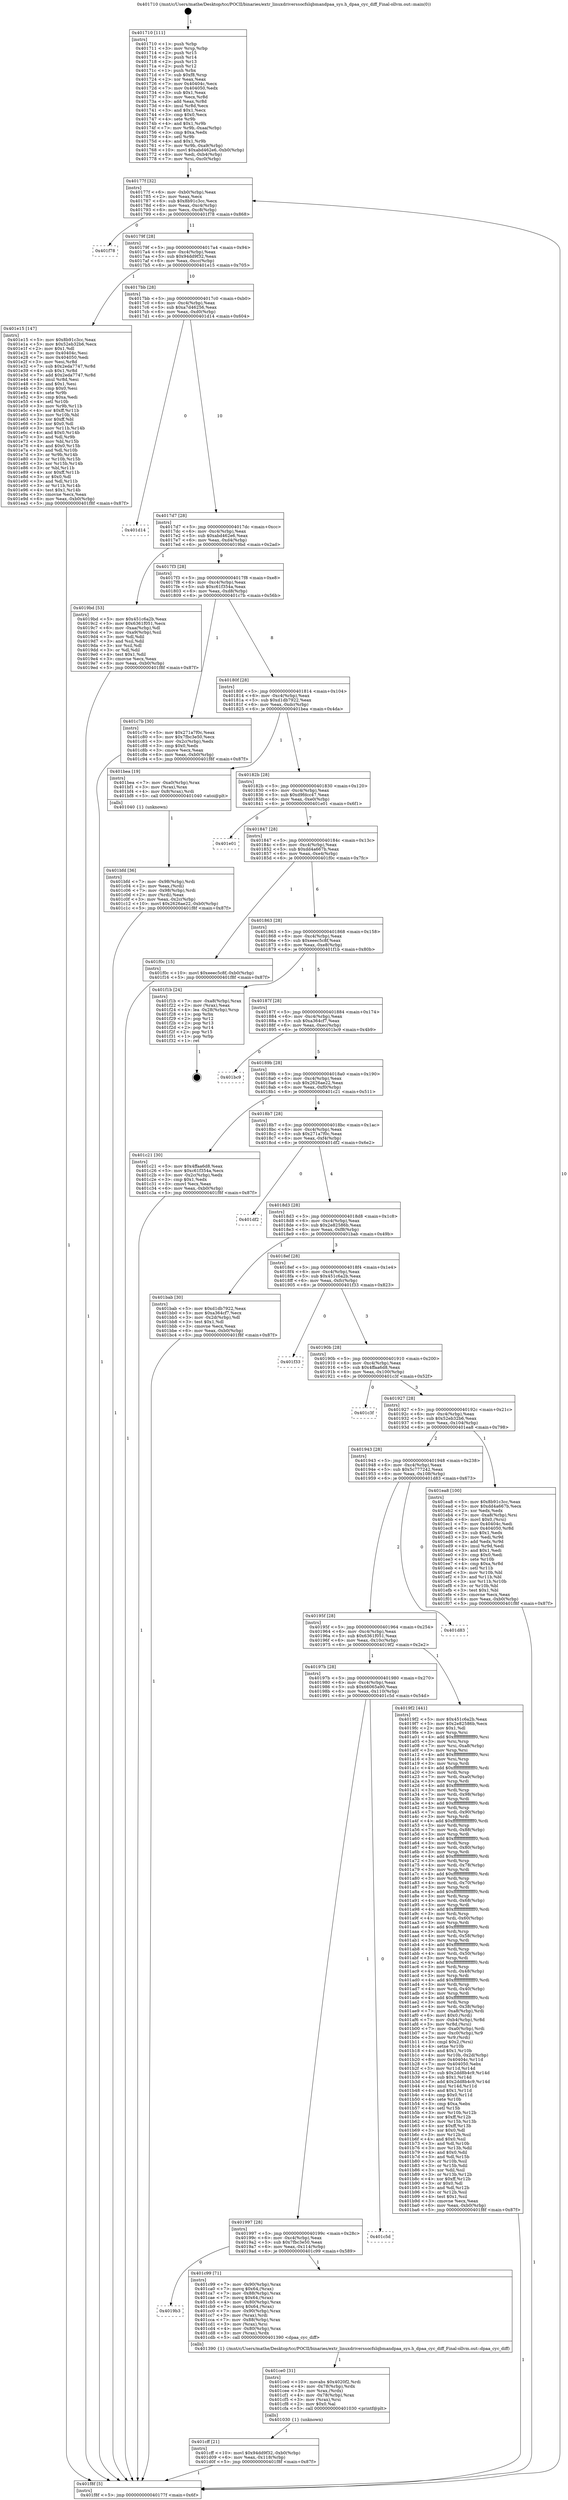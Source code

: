 digraph "0x401710" {
  label = "0x401710 (/mnt/c/Users/mathe/Desktop/tcc/POCII/binaries/extr_linuxdriverssocfslqbmandpaa_sys.h_dpaa_cyc_diff_Final-ollvm.out::main(0))"
  labelloc = "t"
  node[shape=record]

  Entry [label="",width=0.3,height=0.3,shape=circle,fillcolor=black,style=filled]
  "0x40177f" [label="{
     0x40177f [32]\l
     | [instrs]\l
     &nbsp;&nbsp;0x40177f \<+6\>: mov -0xb0(%rbp),%eax\l
     &nbsp;&nbsp;0x401785 \<+2\>: mov %eax,%ecx\l
     &nbsp;&nbsp;0x401787 \<+6\>: sub $0x8b91c3cc,%ecx\l
     &nbsp;&nbsp;0x40178d \<+6\>: mov %eax,-0xc4(%rbp)\l
     &nbsp;&nbsp;0x401793 \<+6\>: mov %ecx,-0xc8(%rbp)\l
     &nbsp;&nbsp;0x401799 \<+6\>: je 0000000000401f78 \<main+0x868\>\l
  }"]
  "0x401f78" [label="{
     0x401f78\l
  }", style=dashed]
  "0x40179f" [label="{
     0x40179f [28]\l
     | [instrs]\l
     &nbsp;&nbsp;0x40179f \<+5\>: jmp 00000000004017a4 \<main+0x94\>\l
     &nbsp;&nbsp;0x4017a4 \<+6\>: mov -0xc4(%rbp),%eax\l
     &nbsp;&nbsp;0x4017aa \<+5\>: sub $0x94dd9f32,%eax\l
     &nbsp;&nbsp;0x4017af \<+6\>: mov %eax,-0xcc(%rbp)\l
     &nbsp;&nbsp;0x4017b5 \<+6\>: je 0000000000401e15 \<main+0x705\>\l
  }"]
  Exit [label="",width=0.3,height=0.3,shape=circle,fillcolor=black,style=filled,peripheries=2]
  "0x401e15" [label="{
     0x401e15 [147]\l
     | [instrs]\l
     &nbsp;&nbsp;0x401e15 \<+5\>: mov $0x8b91c3cc,%eax\l
     &nbsp;&nbsp;0x401e1a \<+5\>: mov $0x52eb32b6,%ecx\l
     &nbsp;&nbsp;0x401e1f \<+2\>: mov $0x1,%dl\l
     &nbsp;&nbsp;0x401e21 \<+7\>: mov 0x40404c,%esi\l
     &nbsp;&nbsp;0x401e28 \<+7\>: mov 0x404050,%edi\l
     &nbsp;&nbsp;0x401e2f \<+3\>: mov %esi,%r8d\l
     &nbsp;&nbsp;0x401e32 \<+7\>: sub $0x2eda7747,%r8d\l
     &nbsp;&nbsp;0x401e39 \<+4\>: sub $0x1,%r8d\l
     &nbsp;&nbsp;0x401e3d \<+7\>: add $0x2eda7747,%r8d\l
     &nbsp;&nbsp;0x401e44 \<+4\>: imul %r8d,%esi\l
     &nbsp;&nbsp;0x401e48 \<+3\>: and $0x1,%esi\l
     &nbsp;&nbsp;0x401e4b \<+3\>: cmp $0x0,%esi\l
     &nbsp;&nbsp;0x401e4e \<+4\>: sete %r9b\l
     &nbsp;&nbsp;0x401e52 \<+3\>: cmp $0xa,%edi\l
     &nbsp;&nbsp;0x401e55 \<+4\>: setl %r10b\l
     &nbsp;&nbsp;0x401e59 \<+3\>: mov %r9b,%r11b\l
     &nbsp;&nbsp;0x401e5c \<+4\>: xor $0xff,%r11b\l
     &nbsp;&nbsp;0x401e60 \<+3\>: mov %r10b,%bl\l
     &nbsp;&nbsp;0x401e63 \<+3\>: xor $0xff,%bl\l
     &nbsp;&nbsp;0x401e66 \<+3\>: xor $0x0,%dl\l
     &nbsp;&nbsp;0x401e69 \<+3\>: mov %r11b,%r14b\l
     &nbsp;&nbsp;0x401e6c \<+4\>: and $0x0,%r14b\l
     &nbsp;&nbsp;0x401e70 \<+3\>: and %dl,%r9b\l
     &nbsp;&nbsp;0x401e73 \<+3\>: mov %bl,%r15b\l
     &nbsp;&nbsp;0x401e76 \<+4\>: and $0x0,%r15b\l
     &nbsp;&nbsp;0x401e7a \<+3\>: and %dl,%r10b\l
     &nbsp;&nbsp;0x401e7d \<+3\>: or %r9b,%r14b\l
     &nbsp;&nbsp;0x401e80 \<+3\>: or %r10b,%r15b\l
     &nbsp;&nbsp;0x401e83 \<+3\>: xor %r15b,%r14b\l
     &nbsp;&nbsp;0x401e86 \<+3\>: or %bl,%r11b\l
     &nbsp;&nbsp;0x401e89 \<+4\>: xor $0xff,%r11b\l
     &nbsp;&nbsp;0x401e8d \<+3\>: or $0x0,%dl\l
     &nbsp;&nbsp;0x401e90 \<+3\>: and %dl,%r11b\l
     &nbsp;&nbsp;0x401e93 \<+3\>: or %r11b,%r14b\l
     &nbsp;&nbsp;0x401e96 \<+4\>: test $0x1,%r14b\l
     &nbsp;&nbsp;0x401e9a \<+3\>: cmovne %ecx,%eax\l
     &nbsp;&nbsp;0x401e9d \<+6\>: mov %eax,-0xb0(%rbp)\l
     &nbsp;&nbsp;0x401ea3 \<+5\>: jmp 0000000000401f8f \<main+0x87f\>\l
  }"]
  "0x4017bb" [label="{
     0x4017bb [28]\l
     | [instrs]\l
     &nbsp;&nbsp;0x4017bb \<+5\>: jmp 00000000004017c0 \<main+0xb0\>\l
     &nbsp;&nbsp;0x4017c0 \<+6\>: mov -0xc4(%rbp),%eax\l
     &nbsp;&nbsp;0x4017c6 \<+5\>: sub $0xa7d46256,%eax\l
     &nbsp;&nbsp;0x4017cb \<+6\>: mov %eax,-0xd0(%rbp)\l
     &nbsp;&nbsp;0x4017d1 \<+6\>: je 0000000000401d14 \<main+0x604\>\l
  }"]
  "0x401cff" [label="{
     0x401cff [21]\l
     | [instrs]\l
     &nbsp;&nbsp;0x401cff \<+10\>: movl $0x94dd9f32,-0xb0(%rbp)\l
     &nbsp;&nbsp;0x401d09 \<+6\>: mov %eax,-0x118(%rbp)\l
     &nbsp;&nbsp;0x401d0f \<+5\>: jmp 0000000000401f8f \<main+0x87f\>\l
  }"]
  "0x401d14" [label="{
     0x401d14\l
  }", style=dashed]
  "0x4017d7" [label="{
     0x4017d7 [28]\l
     | [instrs]\l
     &nbsp;&nbsp;0x4017d7 \<+5\>: jmp 00000000004017dc \<main+0xcc\>\l
     &nbsp;&nbsp;0x4017dc \<+6\>: mov -0xc4(%rbp),%eax\l
     &nbsp;&nbsp;0x4017e2 \<+5\>: sub $0xabd462e6,%eax\l
     &nbsp;&nbsp;0x4017e7 \<+6\>: mov %eax,-0xd4(%rbp)\l
     &nbsp;&nbsp;0x4017ed \<+6\>: je 00000000004019bd \<main+0x2ad\>\l
  }"]
  "0x401ce0" [label="{
     0x401ce0 [31]\l
     | [instrs]\l
     &nbsp;&nbsp;0x401ce0 \<+10\>: movabs $0x4020f2,%rdi\l
     &nbsp;&nbsp;0x401cea \<+4\>: mov -0x78(%rbp),%rdx\l
     &nbsp;&nbsp;0x401cee \<+3\>: mov %rax,(%rdx)\l
     &nbsp;&nbsp;0x401cf1 \<+4\>: mov -0x78(%rbp),%rax\l
     &nbsp;&nbsp;0x401cf5 \<+3\>: mov (%rax),%rsi\l
     &nbsp;&nbsp;0x401cf8 \<+2\>: mov $0x0,%al\l
     &nbsp;&nbsp;0x401cfa \<+5\>: call 0000000000401030 \<printf@plt\>\l
     | [calls]\l
     &nbsp;&nbsp;0x401030 \{1\} (unknown)\l
  }"]
  "0x4019bd" [label="{
     0x4019bd [53]\l
     | [instrs]\l
     &nbsp;&nbsp;0x4019bd \<+5\>: mov $0x451c6a2b,%eax\l
     &nbsp;&nbsp;0x4019c2 \<+5\>: mov $0x6361f051,%ecx\l
     &nbsp;&nbsp;0x4019c7 \<+6\>: mov -0xaa(%rbp),%dl\l
     &nbsp;&nbsp;0x4019cd \<+7\>: mov -0xa9(%rbp),%sil\l
     &nbsp;&nbsp;0x4019d4 \<+3\>: mov %dl,%dil\l
     &nbsp;&nbsp;0x4019d7 \<+3\>: and %sil,%dil\l
     &nbsp;&nbsp;0x4019da \<+3\>: xor %sil,%dl\l
     &nbsp;&nbsp;0x4019dd \<+3\>: or %dl,%dil\l
     &nbsp;&nbsp;0x4019e0 \<+4\>: test $0x1,%dil\l
     &nbsp;&nbsp;0x4019e4 \<+3\>: cmovne %ecx,%eax\l
     &nbsp;&nbsp;0x4019e7 \<+6\>: mov %eax,-0xb0(%rbp)\l
     &nbsp;&nbsp;0x4019ed \<+5\>: jmp 0000000000401f8f \<main+0x87f\>\l
  }"]
  "0x4017f3" [label="{
     0x4017f3 [28]\l
     | [instrs]\l
     &nbsp;&nbsp;0x4017f3 \<+5\>: jmp 00000000004017f8 \<main+0xe8\>\l
     &nbsp;&nbsp;0x4017f8 \<+6\>: mov -0xc4(%rbp),%eax\l
     &nbsp;&nbsp;0x4017fe \<+5\>: sub $0xc61f354a,%eax\l
     &nbsp;&nbsp;0x401803 \<+6\>: mov %eax,-0xd8(%rbp)\l
     &nbsp;&nbsp;0x401809 \<+6\>: je 0000000000401c7b \<main+0x56b\>\l
  }"]
  "0x401f8f" [label="{
     0x401f8f [5]\l
     | [instrs]\l
     &nbsp;&nbsp;0x401f8f \<+5\>: jmp 000000000040177f \<main+0x6f\>\l
  }"]
  "0x401710" [label="{
     0x401710 [111]\l
     | [instrs]\l
     &nbsp;&nbsp;0x401710 \<+1\>: push %rbp\l
     &nbsp;&nbsp;0x401711 \<+3\>: mov %rsp,%rbp\l
     &nbsp;&nbsp;0x401714 \<+2\>: push %r15\l
     &nbsp;&nbsp;0x401716 \<+2\>: push %r14\l
     &nbsp;&nbsp;0x401718 \<+2\>: push %r13\l
     &nbsp;&nbsp;0x40171a \<+2\>: push %r12\l
     &nbsp;&nbsp;0x40171c \<+1\>: push %rbx\l
     &nbsp;&nbsp;0x40171d \<+7\>: sub $0xf8,%rsp\l
     &nbsp;&nbsp;0x401724 \<+2\>: xor %eax,%eax\l
     &nbsp;&nbsp;0x401726 \<+7\>: mov 0x40404c,%ecx\l
     &nbsp;&nbsp;0x40172d \<+7\>: mov 0x404050,%edx\l
     &nbsp;&nbsp;0x401734 \<+3\>: sub $0x1,%eax\l
     &nbsp;&nbsp;0x401737 \<+3\>: mov %ecx,%r8d\l
     &nbsp;&nbsp;0x40173a \<+3\>: add %eax,%r8d\l
     &nbsp;&nbsp;0x40173d \<+4\>: imul %r8d,%ecx\l
     &nbsp;&nbsp;0x401741 \<+3\>: and $0x1,%ecx\l
     &nbsp;&nbsp;0x401744 \<+3\>: cmp $0x0,%ecx\l
     &nbsp;&nbsp;0x401747 \<+4\>: sete %r9b\l
     &nbsp;&nbsp;0x40174b \<+4\>: and $0x1,%r9b\l
     &nbsp;&nbsp;0x40174f \<+7\>: mov %r9b,-0xaa(%rbp)\l
     &nbsp;&nbsp;0x401756 \<+3\>: cmp $0xa,%edx\l
     &nbsp;&nbsp;0x401759 \<+4\>: setl %r9b\l
     &nbsp;&nbsp;0x40175d \<+4\>: and $0x1,%r9b\l
     &nbsp;&nbsp;0x401761 \<+7\>: mov %r9b,-0xa9(%rbp)\l
     &nbsp;&nbsp;0x401768 \<+10\>: movl $0xabd462e6,-0xb0(%rbp)\l
     &nbsp;&nbsp;0x401772 \<+6\>: mov %edi,-0xb4(%rbp)\l
     &nbsp;&nbsp;0x401778 \<+7\>: mov %rsi,-0xc0(%rbp)\l
  }"]
  "0x4019b3" [label="{
     0x4019b3\l
  }", style=dashed]
  "0x401c7b" [label="{
     0x401c7b [30]\l
     | [instrs]\l
     &nbsp;&nbsp;0x401c7b \<+5\>: mov $0x271a7f0c,%eax\l
     &nbsp;&nbsp;0x401c80 \<+5\>: mov $0x7fbc3e50,%ecx\l
     &nbsp;&nbsp;0x401c85 \<+3\>: mov -0x2c(%rbp),%edx\l
     &nbsp;&nbsp;0x401c88 \<+3\>: cmp $0x0,%edx\l
     &nbsp;&nbsp;0x401c8b \<+3\>: cmove %ecx,%eax\l
     &nbsp;&nbsp;0x401c8e \<+6\>: mov %eax,-0xb0(%rbp)\l
     &nbsp;&nbsp;0x401c94 \<+5\>: jmp 0000000000401f8f \<main+0x87f\>\l
  }"]
  "0x40180f" [label="{
     0x40180f [28]\l
     | [instrs]\l
     &nbsp;&nbsp;0x40180f \<+5\>: jmp 0000000000401814 \<main+0x104\>\l
     &nbsp;&nbsp;0x401814 \<+6\>: mov -0xc4(%rbp),%eax\l
     &nbsp;&nbsp;0x40181a \<+5\>: sub $0xd1db7922,%eax\l
     &nbsp;&nbsp;0x40181f \<+6\>: mov %eax,-0xdc(%rbp)\l
     &nbsp;&nbsp;0x401825 \<+6\>: je 0000000000401bea \<main+0x4da\>\l
  }"]
  "0x401c99" [label="{
     0x401c99 [71]\l
     | [instrs]\l
     &nbsp;&nbsp;0x401c99 \<+7\>: mov -0x90(%rbp),%rax\l
     &nbsp;&nbsp;0x401ca0 \<+7\>: movq $0x64,(%rax)\l
     &nbsp;&nbsp;0x401ca7 \<+7\>: mov -0x88(%rbp),%rax\l
     &nbsp;&nbsp;0x401cae \<+7\>: movq $0x64,(%rax)\l
     &nbsp;&nbsp;0x401cb5 \<+4\>: mov -0x80(%rbp),%rax\l
     &nbsp;&nbsp;0x401cb9 \<+7\>: movq $0x64,(%rax)\l
     &nbsp;&nbsp;0x401cc0 \<+7\>: mov -0x90(%rbp),%rax\l
     &nbsp;&nbsp;0x401cc7 \<+3\>: mov (%rax),%rdi\l
     &nbsp;&nbsp;0x401cca \<+7\>: mov -0x88(%rbp),%rax\l
     &nbsp;&nbsp;0x401cd1 \<+3\>: mov (%rax),%rsi\l
     &nbsp;&nbsp;0x401cd4 \<+4\>: mov -0x80(%rbp),%rax\l
     &nbsp;&nbsp;0x401cd8 \<+3\>: mov (%rax),%rdx\l
     &nbsp;&nbsp;0x401cdb \<+5\>: call 0000000000401390 \<dpaa_cyc_diff\>\l
     | [calls]\l
     &nbsp;&nbsp;0x401390 \{1\} (/mnt/c/Users/mathe/Desktop/tcc/POCII/binaries/extr_linuxdriverssocfslqbmandpaa_sys.h_dpaa_cyc_diff_Final-ollvm.out::dpaa_cyc_diff)\l
  }"]
  "0x401bea" [label="{
     0x401bea [19]\l
     | [instrs]\l
     &nbsp;&nbsp;0x401bea \<+7\>: mov -0xa0(%rbp),%rax\l
     &nbsp;&nbsp;0x401bf1 \<+3\>: mov (%rax),%rax\l
     &nbsp;&nbsp;0x401bf4 \<+4\>: mov 0x8(%rax),%rdi\l
     &nbsp;&nbsp;0x401bf8 \<+5\>: call 0000000000401040 \<atoi@plt\>\l
     | [calls]\l
     &nbsp;&nbsp;0x401040 \{1\} (unknown)\l
  }"]
  "0x40182b" [label="{
     0x40182b [28]\l
     | [instrs]\l
     &nbsp;&nbsp;0x40182b \<+5\>: jmp 0000000000401830 \<main+0x120\>\l
     &nbsp;&nbsp;0x401830 \<+6\>: mov -0xc4(%rbp),%eax\l
     &nbsp;&nbsp;0x401836 \<+5\>: sub $0xd9fdcc47,%eax\l
     &nbsp;&nbsp;0x40183b \<+6\>: mov %eax,-0xe0(%rbp)\l
     &nbsp;&nbsp;0x401841 \<+6\>: je 0000000000401e01 \<main+0x6f1\>\l
  }"]
  "0x401997" [label="{
     0x401997 [28]\l
     | [instrs]\l
     &nbsp;&nbsp;0x401997 \<+5\>: jmp 000000000040199c \<main+0x28c\>\l
     &nbsp;&nbsp;0x40199c \<+6\>: mov -0xc4(%rbp),%eax\l
     &nbsp;&nbsp;0x4019a2 \<+5\>: sub $0x7fbc3e50,%eax\l
     &nbsp;&nbsp;0x4019a7 \<+6\>: mov %eax,-0x114(%rbp)\l
     &nbsp;&nbsp;0x4019ad \<+6\>: je 0000000000401c99 \<main+0x589\>\l
  }"]
  "0x401e01" [label="{
     0x401e01\l
  }", style=dashed]
  "0x401847" [label="{
     0x401847 [28]\l
     | [instrs]\l
     &nbsp;&nbsp;0x401847 \<+5\>: jmp 000000000040184c \<main+0x13c\>\l
     &nbsp;&nbsp;0x40184c \<+6\>: mov -0xc4(%rbp),%eax\l
     &nbsp;&nbsp;0x401852 \<+5\>: sub $0xdd4a667b,%eax\l
     &nbsp;&nbsp;0x401857 \<+6\>: mov %eax,-0xe4(%rbp)\l
     &nbsp;&nbsp;0x40185d \<+6\>: je 0000000000401f0c \<main+0x7fc\>\l
  }"]
  "0x401c5d" [label="{
     0x401c5d\l
  }", style=dashed]
  "0x401f0c" [label="{
     0x401f0c [15]\l
     | [instrs]\l
     &nbsp;&nbsp;0x401f0c \<+10\>: movl $0xeeec5c8f,-0xb0(%rbp)\l
     &nbsp;&nbsp;0x401f16 \<+5\>: jmp 0000000000401f8f \<main+0x87f\>\l
  }"]
  "0x401863" [label="{
     0x401863 [28]\l
     | [instrs]\l
     &nbsp;&nbsp;0x401863 \<+5\>: jmp 0000000000401868 \<main+0x158\>\l
     &nbsp;&nbsp;0x401868 \<+6\>: mov -0xc4(%rbp),%eax\l
     &nbsp;&nbsp;0x40186e \<+5\>: sub $0xeeec5c8f,%eax\l
     &nbsp;&nbsp;0x401873 \<+6\>: mov %eax,-0xe8(%rbp)\l
     &nbsp;&nbsp;0x401879 \<+6\>: je 0000000000401f1b \<main+0x80b\>\l
  }"]
  "0x401bfd" [label="{
     0x401bfd [36]\l
     | [instrs]\l
     &nbsp;&nbsp;0x401bfd \<+7\>: mov -0x98(%rbp),%rdi\l
     &nbsp;&nbsp;0x401c04 \<+2\>: mov %eax,(%rdi)\l
     &nbsp;&nbsp;0x401c06 \<+7\>: mov -0x98(%rbp),%rdi\l
     &nbsp;&nbsp;0x401c0d \<+2\>: mov (%rdi),%eax\l
     &nbsp;&nbsp;0x401c0f \<+3\>: mov %eax,-0x2c(%rbp)\l
     &nbsp;&nbsp;0x401c12 \<+10\>: movl $0x2626ae22,-0xb0(%rbp)\l
     &nbsp;&nbsp;0x401c1c \<+5\>: jmp 0000000000401f8f \<main+0x87f\>\l
  }"]
  "0x401f1b" [label="{
     0x401f1b [24]\l
     | [instrs]\l
     &nbsp;&nbsp;0x401f1b \<+7\>: mov -0xa8(%rbp),%rax\l
     &nbsp;&nbsp;0x401f22 \<+2\>: mov (%rax),%eax\l
     &nbsp;&nbsp;0x401f24 \<+4\>: lea -0x28(%rbp),%rsp\l
     &nbsp;&nbsp;0x401f28 \<+1\>: pop %rbx\l
     &nbsp;&nbsp;0x401f29 \<+2\>: pop %r12\l
     &nbsp;&nbsp;0x401f2b \<+2\>: pop %r13\l
     &nbsp;&nbsp;0x401f2d \<+2\>: pop %r14\l
     &nbsp;&nbsp;0x401f2f \<+2\>: pop %r15\l
     &nbsp;&nbsp;0x401f31 \<+1\>: pop %rbp\l
     &nbsp;&nbsp;0x401f32 \<+1\>: ret\l
  }"]
  "0x40187f" [label="{
     0x40187f [28]\l
     | [instrs]\l
     &nbsp;&nbsp;0x40187f \<+5\>: jmp 0000000000401884 \<main+0x174\>\l
     &nbsp;&nbsp;0x401884 \<+6\>: mov -0xc4(%rbp),%eax\l
     &nbsp;&nbsp;0x40188a \<+5\>: sub $0xa364cf7,%eax\l
     &nbsp;&nbsp;0x40188f \<+6\>: mov %eax,-0xec(%rbp)\l
     &nbsp;&nbsp;0x401895 \<+6\>: je 0000000000401bc9 \<main+0x4b9\>\l
  }"]
  "0x40197b" [label="{
     0x40197b [28]\l
     | [instrs]\l
     &nbsp;&nbsp;0x40197b \<+5\>: jmp 0000000000401980 \<main+0x270\>\l
     &nbsp;&nbsp;0x401980 \<+6\>: mov -0xc4(%rbp),%eax\l
     &nbsp;&nbsp;0x401986 \<+5\>: sub $0x66065a90,%eax\l
     &nbsp;&nbsp;0x40198b \<+6\>: mov %eax,-0x110(%rbp)\l
     &nbsp;&nbsp;0x401991 \<+6\>: je 0000000000401c5d \<main+0x54d\>\l
  }"]
  "0x401bc9" [label="{
     0x401bc9\l
  }", style=dashed]
  "0x40189b" [label="{
     0x40189b [28]\l
     | [instrs]\l
     &nbsp;&nbsp;0x40189b \<+5\>: jmp 00000000004018a0 \<main+0x190\>\l
     &nbsp;&nbsp;0x4018a0 \<+6\>: mov -0xc4(%rbp),%eax\l
     &nbsp;&nbsp;0x4018a6 \<+5\>: sub $0x2626ae22,%eax\l
     &nbsp;&nbsp;0x4018ab \<+6\>: mov %eax,-0xf0(%rbp)\l
     &nbsp;&nbsp;0x4018b1 \<+6\>: je 0000000000401c21 \<main+0x511\>\l
  }"]
  "0x4019f2" [label="{
     0x4019f2 [441]\l
     | [instrs]\l
     &nbsp;&nbsp;0x4019f2 \<+5\>: mov $0x451c6a2b,%eax\l
     &nbsp;&nbsp;0x4019f7 \<+5\>: mov $0x2e82586b,%ecx\l
     &nbsp;&nbsp;0x4019fc \<+2\>: mov $0x1,%dl\l
     &nbsp;&nbsp;0x4019fe \<+3\>: mov %rsp,%rsi\l
     &nbsp;&nbsp;0x401a01 \<+4\>: add $0xfffffffffffffff0,%rsi\l
     &nbsp;&nbsp;0x401a05 \<+3\>: mov %rsi,%rsp\l
     &nbsp;&nbsp;0x401a08 \<+7\>: mov %rsi,-0xa8(%rbp)\l
     &nbsp;&nbsp;0x401a0f \<+3\>: mov %rsp,%rsi\l
     &nbsp;&nbsp;0x401a12 \<+4\>: add $0xfffffffffffffff0,%rsi\l
     &nbsp;&nbsp;0x401a16 \<+3\>: mov %rsi,%rsp\l
     &nbsp;&nbsp;0x401a19 \<+3\>: mov %rsp,%rdi\l
     &nbsp;&nbsp;0x401a1c \<+4\>: add $0xfffffffffffffff0,%rdi\l
     &nbsp;&nbsp;0x401a20 \<+3\>: mov %rdi,%rsp\l
     &nbsp;&nbsp;0x401a23 \<+7\>: mov %rdi,-0xa0(%rbp)\l
     &nbsp;&nbsp;0x401a2a \<+3\>: mov %rsp,%rdi\l
     &nbsp;&nbsp;0x401a2d \<+4\>: add $0xfffffffffffffff0,%rdi\l
     &nbsp;&nbsp;0x401a31 \<+3\>: mov %rdi,%rsp\l
     &nbsp;&nbsp;0x401a34 \<+7\>: mov %rdi,-0x98(%rbp)\l
     &nbsp;&nbsp;0x401a3b \<+3\>: mov %rsp,%rdi\l
     &nbsp;&nbsp;0x401a3e \<+4\>: add $0xfffffffffffffff0,%rdi\l
     &nbsp;&nbsp;0x401a42 \<+3\>: mov %rdi,%rsp\l
     &nbsp;&nbsp;0x401a45 \<+7\>: mov %rdi,-0x90(%rbp)\l
     &nbsp;&nbsp;0x401a4c \<+3\>: mov %rsp,%rdi\l
     &nbsp;&nbsp;0x401a4f \<+4\>: add $0xfffffffffffffff0,%rdi\l
     &nbsp;&nbsp;0x401a53 \<+3\>: mov %rdi,%rsp\l
     &nbsp;&nbsp;0x401a56 \<+7\>: mov %rdi,-0x88(%rbp)\l
     &nbsp;&nbsp;0x401a5d \<+3\>: mov %rsp,%rdi\l
     &nbsp;&nbsp;0x401a60 \<+4\>: add $0xfffffffffffffff0,%rdi\l
     &nbsp;&nbsp;0x401a64 \<+3\>: mov %rdi,%rsp\l
     &nbsp;&nbsp;0x401a67 \<+4\>: mov %rdi,-0x80(%rbp)\l
     &nbsp;&nbsp;0x401a6b \<+3\>: mov %rsp,%rdi\l
     &nbsp;&nbsp;0x401a6e \<+4\>: add $0xfffffffffffffff0,%rdi\l
     &nbsp;&nbsp;0x401a72 \<+3\>: mov %rdi,%rsp\l
     &nbsp;&nbsp;0x401a75 \<+4\>: mov %rdi,-0x78(%rbp)\l
     &nbsp;&nbsp;0x401a79 \<+3\>: mov %rsp,%rdi\l
     &nbsp;&nbsp;0x401a7c \<+4\>: add $0xfffffffffffffff0,%rdi\l
     &nbsp;&nbsp;0x401a80 \<+3\>: mov %rdi,%rsp\l
     &nbsp;&nbsp;0x401a83 \<+4\>: mov %rdi,-0x70(%rbp)\l
     &nbsp;&nbsp;0x401a87 \<+3\>: mov %rsp,%rdi\l
     &nbsp;&nbsp;0x401a8a \<+4\>: add $0xfffffffffffffff0,%rdi\l
     &nbsp;&nbsp;0x401a8e \<+3\>: mov %rdi,%rsp\l
     &nbsp;&nbsp;0x401a91 \<+4\>: mov %rdi,-0x68(%rbp)\l
     &nbsp;&nbsp;0x401a95 \<+3\>: mov %rsp,%rdi\l
     &nbsp;&nbsp;0x401a98 \<+4\>: add $0xfffffffffffffff0,%rdi\l
     &nbsp;&nbsp;0x401a9c \<+3\>: mov %rdi,%rsp\l
     &nbsp;&nbsp;0x401a9f \<+4\>: mov %rdi,-0x60(%rbp)\l
     &nbsp;&nbsp;0x401aa3 \<+3\>: mov %rsp,%rdi\l
     &nbsp;&nbsp;0x401aa6 \<+4\>: add $0xfffffffffffffff0,%rdi\l
     &nbsp;&nbsp;0x401aaa \<+3\>: mov %rdi,%rsp\l
     &nbsp;&nbsp;0x401aad \<+4\>: mov %rdi,-0x58(%rbp)\l
     &nbsp;&nbsp;0x401ab1 \<+3\>: mov %rsp,%rdi\l
     &nbsp;&nbsp;0x401ab4 \<+4\>: add $0xfffffffffffffff0,%rdi\l
     &nbsp;&nbsp;0x401ab8 \<+3\>: mov %rdi,%rsp\l
     &nbsp;&nbsp;0x401abb \<+4\>: mov %rdi,-0x50(%rbp)\l
     &nbsp;&nbsp;0x401abf \<+3\>: mov %rsp,%rdi\l
     &nbsp;&nbsp;0x401ac2 \<+4\>: add $0xfffffffffffffff0,%rdi\l
     &nbsp;&nbsp;0x401ac6 \<+3\>: mov %rdi,%rsp\l
     &nbsp;&nbsp;0x401ac9 \<+4\>: mov %rdi,-0x48(%rbp)\l
     &nbsp;&nbsp;0x401acd \<+3\>: mov %rsp,%rdi\l
     &nbsp;&nbsp;0x401ad0 \<+4\>: add $0xfffffffffffffff0,%rdi\l
     &nbsp;&nbsp;0x401ad4 \<+3\>: mov %rdi,%rsp\l
     &nbsp;&nbsp;0x401ad7 \<+4\>: mov %rdi,-0x40(%rbp)\l
     &nbsp;&nbsp;0x401adb \<+3\>: mov %rsp,%rdi\l
     &nbsp;&nbsp;0x401ade \<+4\>: add $0xfffffffffffffff0,%rdi\l
     &nbsp;&nbsp;0x401ae2 \<+3\>: mov %rdi,%rsp\l
     &nbsp;&nbsp;0x401ae5 \<+4\>: mov %rdi,-0x38(%rbp)\l
     &nbsp;&nbsp;0x401ae9 \<+7\>: mov -0xa8(%rbp),%rdi\l
     &nbsp;&nbsp;0x401af0 \<+6\>: movl $0x0,(%rdi)\l
     &nbsp;&nbsp;0x401af6 \<+7\>: mov -0xb4(%rbp),%r8d\l
     &nbsp;&nbsp;0x401afd \<+3\>: mov %r8d,(%rsi)\l
     &nbsp;&nbsp;0x401b00 \<+7\>: mov -0xa0(%rbp),%rdi\l
     &nbsp;&nbsp;0x401b07 \<+7\>: mov -0xc0(%rbp),%r9\l
     &nbsp;&nbsp;0x401b0e \<+3\>: mov %r9,(%rdi)\l
     &nbsp;&nbsp;0x401b11 \<+3\>: cmpl $0x2,(%rsi)\l
     &nbsp;&nbsp;0x401b14 \<+4\>: setne %r10b\l
     &nbsp;&nbsp;0x401b18 \<+4\>: and $0x1,%r10b\l
     &nbsp;&nbsp;0x401b1c \<+4\>: mov %r10b,-0x2d(%rbp)\l
     &nbsp;&nbsp;0x401b20 \<+8\>: mov 0x40404c,%r11d\l
     &nbsp;&nbsp;0x401b28 \<+7\>: mov 0x404050,%ebx\l
     &nbsp;&nbsp;0x401b2f \<+3\>: mov %r11d,%r14d\l
     &nbsp;&nbsp;0x401b32 \<+7\>: sub $0x2dd8b4c9,%r14d\l
     &nbsp;&nbsp;0x401b39 \<+4\>: sub $0x1,%r14d\l
     &nbsp;&nbsp;0x401b3d \<+7\>: add $0x2dd8b4c9,%r14d\l
     &nbsp;&nbsp;0x401b44 \<+4\>: imul %r14d,%r11d\l
     &nbsp;&nbsp;0x401b48 \<+4\>: and $0x1,%r11d\l
     &nbsp;&nbsp;0x401b4c \<+4\>: cmp $0x0,%r11d\l
     &nbsp;&nbsp;0x401b50 \<+4\>: sete %r10b\l
     &nbsp;&nbsp;0x401b54 \<+3\>: cmp $0xa,%ebx\l
     &nbsp;&nbsp;0x401b57 \<+4\>: setl %r15b\l
     &nbsp;&nbsp;0x401b5b \<+3\>: mov %r10b,%r12b\l
     &nbsp;&nbsp;0x401b5e \<+4\>: xor $0xff,%r12b\l
     &nbsp;&nbsp;0x401b62 \<+3\>: mov %r15b,%r13b\l
     &nbsp;&nbsp;0x401b65 \<+4\>: xor $0xff,%r13b\l
     &nbsp;&nbsp;0x401b69 \<+3\>: xor $0x0,%dl\l
     &nbsp;&nbsp;0x401b6c \<+3\>: mov %r12b,%sil\l
     &nbsp;&nbsp;0x401b6f \<+4\>: and $0x0,%sil\l
     &nbsp;&nbsp;0x401b73 \<+3\>: and %dl,%r10b\l
     &nbsp;&nbsp;0x401b76 \<+3\>: mov %r13b,%dil\l
     &nbsp;&nbsp;0x401b79 \<+4\>: and $0x0,%dil\l
     &nbsp;&nbsp;0x401b7d \<+3\>: and %dl,%r15b\l
     &nbsp;&nbsp;0x401b80 \<+3\>: or %r10b,%sil\l
     &nbsp;&nbsp;0x401b83 \<+3\>: or %r15b,%dil\l
     &nbsp;&nbsp;0x401b86 \<+3\>: xor %dil,%sil\l
     &nbsp;&nbsp;0x401b89 \<+3\>: or %r13b,%r12b\l
     &nbsp;&nbsp;0x401b8c \<+4\>: xor $0xff,%r12b\l
     &nbsp;&nbsp;0x401b90 \<+3\>: or $0x0,%dl\l
     &nbsp;&nbsp;0x401b93 \<+3\>: and %dl,%r12b\l
     &nbsp;&nbsp;0x401b96 \<+3\>: or %r12b,%sil\l
     &nbsp;&nbsp;0x401b99 \<+4\>: test $0x1,%sil\l
     &nbsp;&nbsp;0x401b9d \<+3\>: cmovne %ecx,%eax\l
     &nbsp;&nbsp;0x401ba0 \<+6\>: mov %eax,-0xb0(%rbp)\l
     &nbsp;&nbsp;0x401ba6 \<+5\>: jmp 0000000000401f8f \<main+0x87f\>\l
  }"]
  "0x401c21" [label="{
     0x401c21 [30]\l
     | [instrs]\l
     &nbsp;&nbsp;0x401c21 \<+5\>: mov $0x4ffaa6d8,%eax\l
     &nbsp;&nbsp;0x401c26 \<+5\>: mov $0xc61f354a,%ecx\l
     &nbsp;&nbsp;0x401c2b \<+3\>: mov -0x2c(%rbp),%edx\l
     &nbsp;&nbsp;0x401c2e \<+3\>: cmp $0x1,%edx\l
     &nbsp;&nbsp;0x401c31 \<+3\>: cmovl %ecx,%eax\l
     &nbsp;&nbsp;0x401c34 \<+6\>: mov %eax,-0xb0(%rbp)\l
     &nbsp;&nbsp;0x401c3a \<+5\>: jmp 0000000000401f8f \<main+0x87f\>\l
  }"]
  "0x4018b7" [label="{
     0x4018b7 [28]\l
     | [instrs]\l
     &nbsp;&nbsp;0x4018b7 \<+5\>: jmp 00000000004018bc \<main+0x1ac\>\l
     &nbsp;&nbsp;0x4018bc \<+6\>: mov -0xc4(%rbp),%eax\l
     &nbsp;&nbsp;0x4018c2 \<+5\>: sub $0x271a7f0c,%eax\l
     &nbsp;&nbsp;0x4018c7 \<+6\>: mov %eax,-0xf4(%rbp)\l
     &nbsp;&nbsp;0x4018cd \<+6\>: je 0000000000401df2 \<main+0x6e2\>\l
  }"]
  "0x40195f" [label="{
     0x40195f [28]\l
     | [instrs]\l
     &nbsp;&nbsp;0x40195f \<+5\>: jmp 0000000000401964 \<main+0x254\>\l
     &nbsp;&nbsp;0x401964 \<+6\>: mov -0xc4(%rbp),%eax\l
     &nbsp;&nbsp;0x40196a \<+5\>: sub $0x6361f051,%eax\l
     &nbsp;&nbsp;0x40196f \<+6\>: mov %eax,-0x10c(%rbp)\l
     &nbsp;&nbsp;0x401975 \<+6\>: je 00000000004019f2 \<main+0x2e2\>\l
  }"]
  "0x401df2" [label="{
     0x401df2\l
  }", style=dashed]
  "0x4018d3" [label="{
     0x4018d3 [28]\l
     | [instrs]\l
     &nbsp;&nbsp;0x4018d3 \<+5\>: jmp 00000000004018d8 \<main+0x1c8\>\l
     &nbsp;&nbsp;0x4018d8 \<+6\>: mov -0xc4(%rbp),%eax\l
     &nbsp;&nbsp;0x4018de \<+5\>: sub $0x2e82586b,%eax\l
     &nbsp;&nbsp;0x4018e3 \<+6\>: mov %eax,-0xf8(%rbp)\l
     &nbsp;&nbsp;0x4018e9 \<+6\>: je 0000000000401bab \<main+0x49b\>\l
  }"]
  "0x401d83" [label="{
     0x401d83\l
  }", style=dashed]
  "0x401bab" [label="{
     0x401bab [30]\l
     | [instrs]\l
     &nbsp;&nbsp;0x401bab \<+5\>: mov $0xd1db7922,%eax\l
     &nbsp;&nbsp;0x401bb0 \<+5\>: mov $0xa364cf7,%ecx\l
     &nbsp;&nbsp;0x401bb5 \<+3\>: mov -0x2d(%rbp),%dl\l
     &nbsp;&nbsp;0x401bb8 \<+3\>: test $0x1,%dl\l
     &nbsp;&nbsp;0x401bbb \<+3\>: cmovne %ecx,%eax\l
     &nbsp;&nbsp;0x401bbe \<+6\>: mov %eax,-0xb0(%rbp)\l
     &nbsp;&nbsp;0x401bc4 \<+5\>: jmp 0000000000401f8f \<main+0x87f\>\l
  }"]
  "0x4018ef" [label="{
     0x4018ef [28]\l
     | [instrs]\l
     &nbsp;&nbsp;0x4018ef \<+5\>: jmp 00000000004018f4 \<main+0x1e4\>\l
     &nbsp;&nbsp;0x4018f4 \<+6\>: mov -0xc4(%rbp),%eax\l
     &nbsp;&nbsp;0x4018fa \<+5\>: sub $0x451c6a2b,%eax\l
     &nbsp;&nbsp;0x4018ff \<+6\>: mov %eax,-0xfc(%rbp)\l
     &nbsp;&nbsp;0x401905 \<+6\>: je 0000000000401f33 \<main+0x823\>\l
  }"]
  "0x401943" [label="{
     0x401943 [28]\l
     | [instrs]\l
     &nbsp;&nbsp;0x401943 \<+5\>: jmp 0000000000401948 \<main+0x238\>\l
     &nbsp;&nbsp;0x401948 \<+6\>: mov -0xc4(%rbp),%eax\l
     &nbsp;&nbsp;0x40194e \<+5\>: sub $0x5c777242,%eax\l
     &nbsp;&nbsp;0x401953 \<+6\>: mov %eax,-0x108(%rbp)\l
     &nbsp;&nbsp;0x401959 \<+6\>: je 0000000000401d83 \<main+0x673\>\l
  }"]
  "0x401f33" [label="{
     0x401f33\l
  }", style=dashed]
  "0x40190b" [label="{
     0x40190b [28]\l
     | [instrs]\l
     &nbsp;&nbsp;0x40190b \<+5\>: jmp 0000000000401910 \<main+0x200\>\l
     &nbsp;&nbsp;0x401910 \<+6\>: mov -0xc4(%rbp),%eax\l
     &nbsp;&nbsp;0x401916 \<+5\>: sub $0x4ffaa6d8,%eax\l
     &nbsp;&nbsp;0x40191b \<+6\>: mov %eax,-0x100(%rbp)\l
     &nbsp;&nbsp;0x401921 \<+6\>: je 0000000000401c3f \<main+0x52f\>\l
  }"]
  "0x401ea8" [label="{
     0x401ea8 [100]\l
     | [instrs]\l
     &nbsp;&nbsp;0x401ea8 \<+5\>: mov $0x8b91c3cc,%eax\l
     &nbsp;&nbsp;0x401ead \<+5\>: mov $0xdd4a667b,%ecx\l
     &nbsp;&nbsp;0x401eb2 \<+2\>: xor %edx,%edx\l
     &nbsp;&nbsp;0x401eb4 \<+7\>: mov -0xa8(%rbp),%rsi\l
     &nbsp;&nbsp;0x401ebb \<+6\>: movl $0x0,(%rsi)\l
     &nbsp;&nbsp;0x401ec1 \<+7\>: mov 0x40404c,%edi\l
     &nbsp;&nbsp;0x401ec8 \<+8\>: mov 0x404050,%r8d\l
     &nbsp;&nbsp;0x401ed0 \<+3\>: sub $0x1,%edx\l
     &nbsp;&nbsp;0x401ed3 \<+3\>: mov %edi,%r9d\l
     &nbsp;&nbsp;0x401ed6 \<+3\>: add %edx,%r9d\l
     &nbsp;&nbsp;0x401ed9 \<+4\>: imul %r9d,%edi\l
     &nbsp;&nbsp;0x401edd \<+3\>: and $0x1,%edi\l
     &nbsp;&nbsp;0x401ee0 \<+3\>: cmp $0x0,%edi\l
     &nbsp;&nbsp;0x401ee3 \<+4\>: sete %r10b\l
     &nbsp;&nbsp;0x401ee7 \<+4\>: cmp $0xa,%r8d\l
     &nbsp;&nbsp;0x401eeb \<+4\>: setl %r11b\l
     &nbsp;&nbsp;0x401eef \<+3\>: mov %r10b,%bl\l
     &nbsp;&nbsp;0x401ef2 \<+3\>: and %r11b,%bl\l
     &nbsp;&nbsp;0x401ef5 \<+3\>: xor %r11b,%r10b\l
     &nbsp;&nbsp;0x401ef8 \<+3\>: or %r10b,%bl\l
     &nbsp;&nbsp;0x401efb \<+3\>: test $0x1,%bl\l
     &nbsp;&nbsp;0x401efe \<+3\>: cmovne %ecx,%eax\l
     &nbsp;&nbsp;0x401f01 \<+6\>: mov %eax,-0xb0(%rbp)\l
     &nbsp;&nbsp;0x401f07 \<+5\>: jmp 0000000000401f8f \<main+0x87f\>\l
  }"]
  "0x401c3f" [label="{
     0x401c3f\l
  }", style=dashed]
  "0x401927" [label="{
     0x401927 [28]\l
     | [instrs]\l
     &nbsp;&nbsp;0x401927 \<+5\>: jmp 000000000040192c \<main+0x21c\>\l
     &nbsp;&nbsp;0x40192c \<+6\>: mov -0xc4(%rbp),%eax\l
     &nbsp;&nbsp;0x401932 \<+5\>: sub $0x52eb32b6,%eax\l
     &nbsp;&nbsp;0x401937 \<+6\>: mov %eax,-0x104(%rbp)\l
     &nbsp;&nbsp;0x40193d \<+6\>: je 0000000000401ea8 \<main+0x798\>\l
  }"]
  Entry -> "0x401710" [label=" 1"]
  "0x40177f" -> "0x401f78" [label=" 0"]
  "0x40177f" -> "0x40179f" [label=" 11"]
  "0x401f1b" -> Exit [label=" 1"]
  "0x40179f" -> "0x401e15" [label=" 1"]
  "0x40179f" -> "0x4017bb" [label=" 10"]
  "0x401f0c" -> "0x401f8f" [label=" 1"]
  "0x4017bb" -> "0x401d14" [label=" 0"]
  "0x4017bb" -> "0x4017d7" [label=" 10"]
  "0x401ea8" -> "0x401f8f" [label=" 1"]
  "0x4017d7" -> "0x4019bd" [label=" 1"]
  "0x4017d7" -> "0x4017f3" [label=" 9"]
  "0x4019bd" -> "0x401f8f" [label=" 1"]
  "0x401710" -> "0x40177f" [label=" 1"]
  "0x401f8f" -> "0x40177f" [label=" 10"]
  "0x401e15" -> "0x401f8f" [label=" 1"]
  "0x4017f3" -> "0x401c7b" [label=" 1"]
  "0x4017f3" -> "0x40180f" [label=" 8"]
  "0x401cff" -> "0x401f8f" [label=" 1"]
  "0x40180f" -> "0x401bea" [label=" 1"]
  "0x40180f" -> "0x40182b" [label=" 7"]
  "0x401ce0" -> "0x401cff" [label=" 1"]
  "0x40182b" -> "0x401e01" [label=" 0"]
  "0x40182b" -> "0x401847" [label=" 7"]
  "0x401997" -> "0x4019b3" [label=" 0"]
  "0x401847" -> "0x401f0c" [label=" 1"]
  "0x401847" -> "0x401863" [label=" 6"]
  "0x401997" -> "0x401c99" [label=" 1"]
  "0x401863" -> "0x401f1b" [label=" 1"]
  "0x401863" -> "0x40187f" [label=" 5"]
  "0x40197b" -> "0x401997" [label=" 1"]
  "0x40187f" -> "0x401bc9" [label=" 0"]
  "0x40187f" -> "0x40189b" [label=" 5"]
  "0x401c99" -> "0x401ce0" [label=" 1"]
  "0x40189b" -> "0x401c21" [label=" 1"]
  "0x40189b" -> "0x4018b7" [label=" 4"]
  "0x401c7b" -> "0x401f8f" [label=" 1"]
  "0x4018b7" -> "0x401df2" [label=" 0"]
  "0x4018b7" -> "0x4018d3" [label=" 4"]
  "0x401bfd" -> "0x401f8f" [label=" 1"]
  "0x4018d3" -> "0x401bab" [label=" 1"]
  "0x4018d3" -> "0x4018ef" [label=" 3"]
  "0x401bea" -> "0x401bfd" [label=" 1"]
  "0x4018ef" -> "0x401f33" [label=" 0"]
  "0x4018ef" -> "0x40190b" [label=" 3"]
  "0x4019f2" -> "0x401f8f" [label=" 1"]
  "0x40190b" -> "0x401c3f" [label=" 0"]
  "0x40190b" -> "0x401927" [label=" 3"]
  "0x40197b" -> "0x401c5d" [label=" 0"]
  "0x401927" -> "0x401ea8" [label=" 1"]
  "0x401927" -> "0x401943" [label=" 2"]
  "0x401bab" -> "0x401f8f" [label=" 1"]
  "0x401943" -> "0x401d83" [label=" 0"]
  "0x401943" -> "0x40195f" [label=" 2"]
  "0x401c21" -> "0x401f8f" [label=" 1"]
  "0x40195f" -> "0x4019f2" [label=" 1"]
  "0x40195f" -> "0x40197b" [label=" 1"]
}
